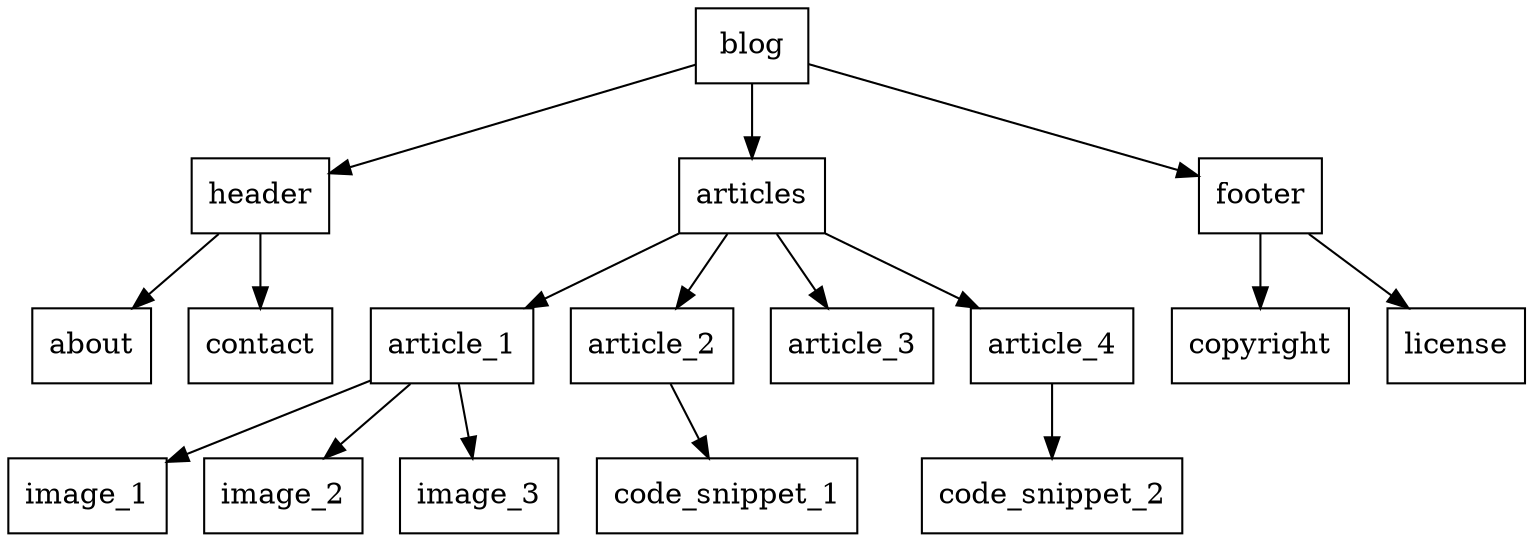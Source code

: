 digraph G {
  node [shape=box];

  "blog" -> "header";
  "header" -> "about";
  "header" -> "contact";
  "blog" -> "articles";
  "articles" -> "article_1";
  "article_1" -> "image_1";
  "article_1" -> "image_2";
  "article_1" -> "image_3";
  "articles" -> "article_2";
  "article_2" -> "code_snippet_1";
  "articles" -> "article_3";
  "articles" -> "article_4";
  "article_4" -> "code_snippet_2";
  "blog" -> "footer";
  "footer" -> "copyright";
  "footer" -> "license";
}
